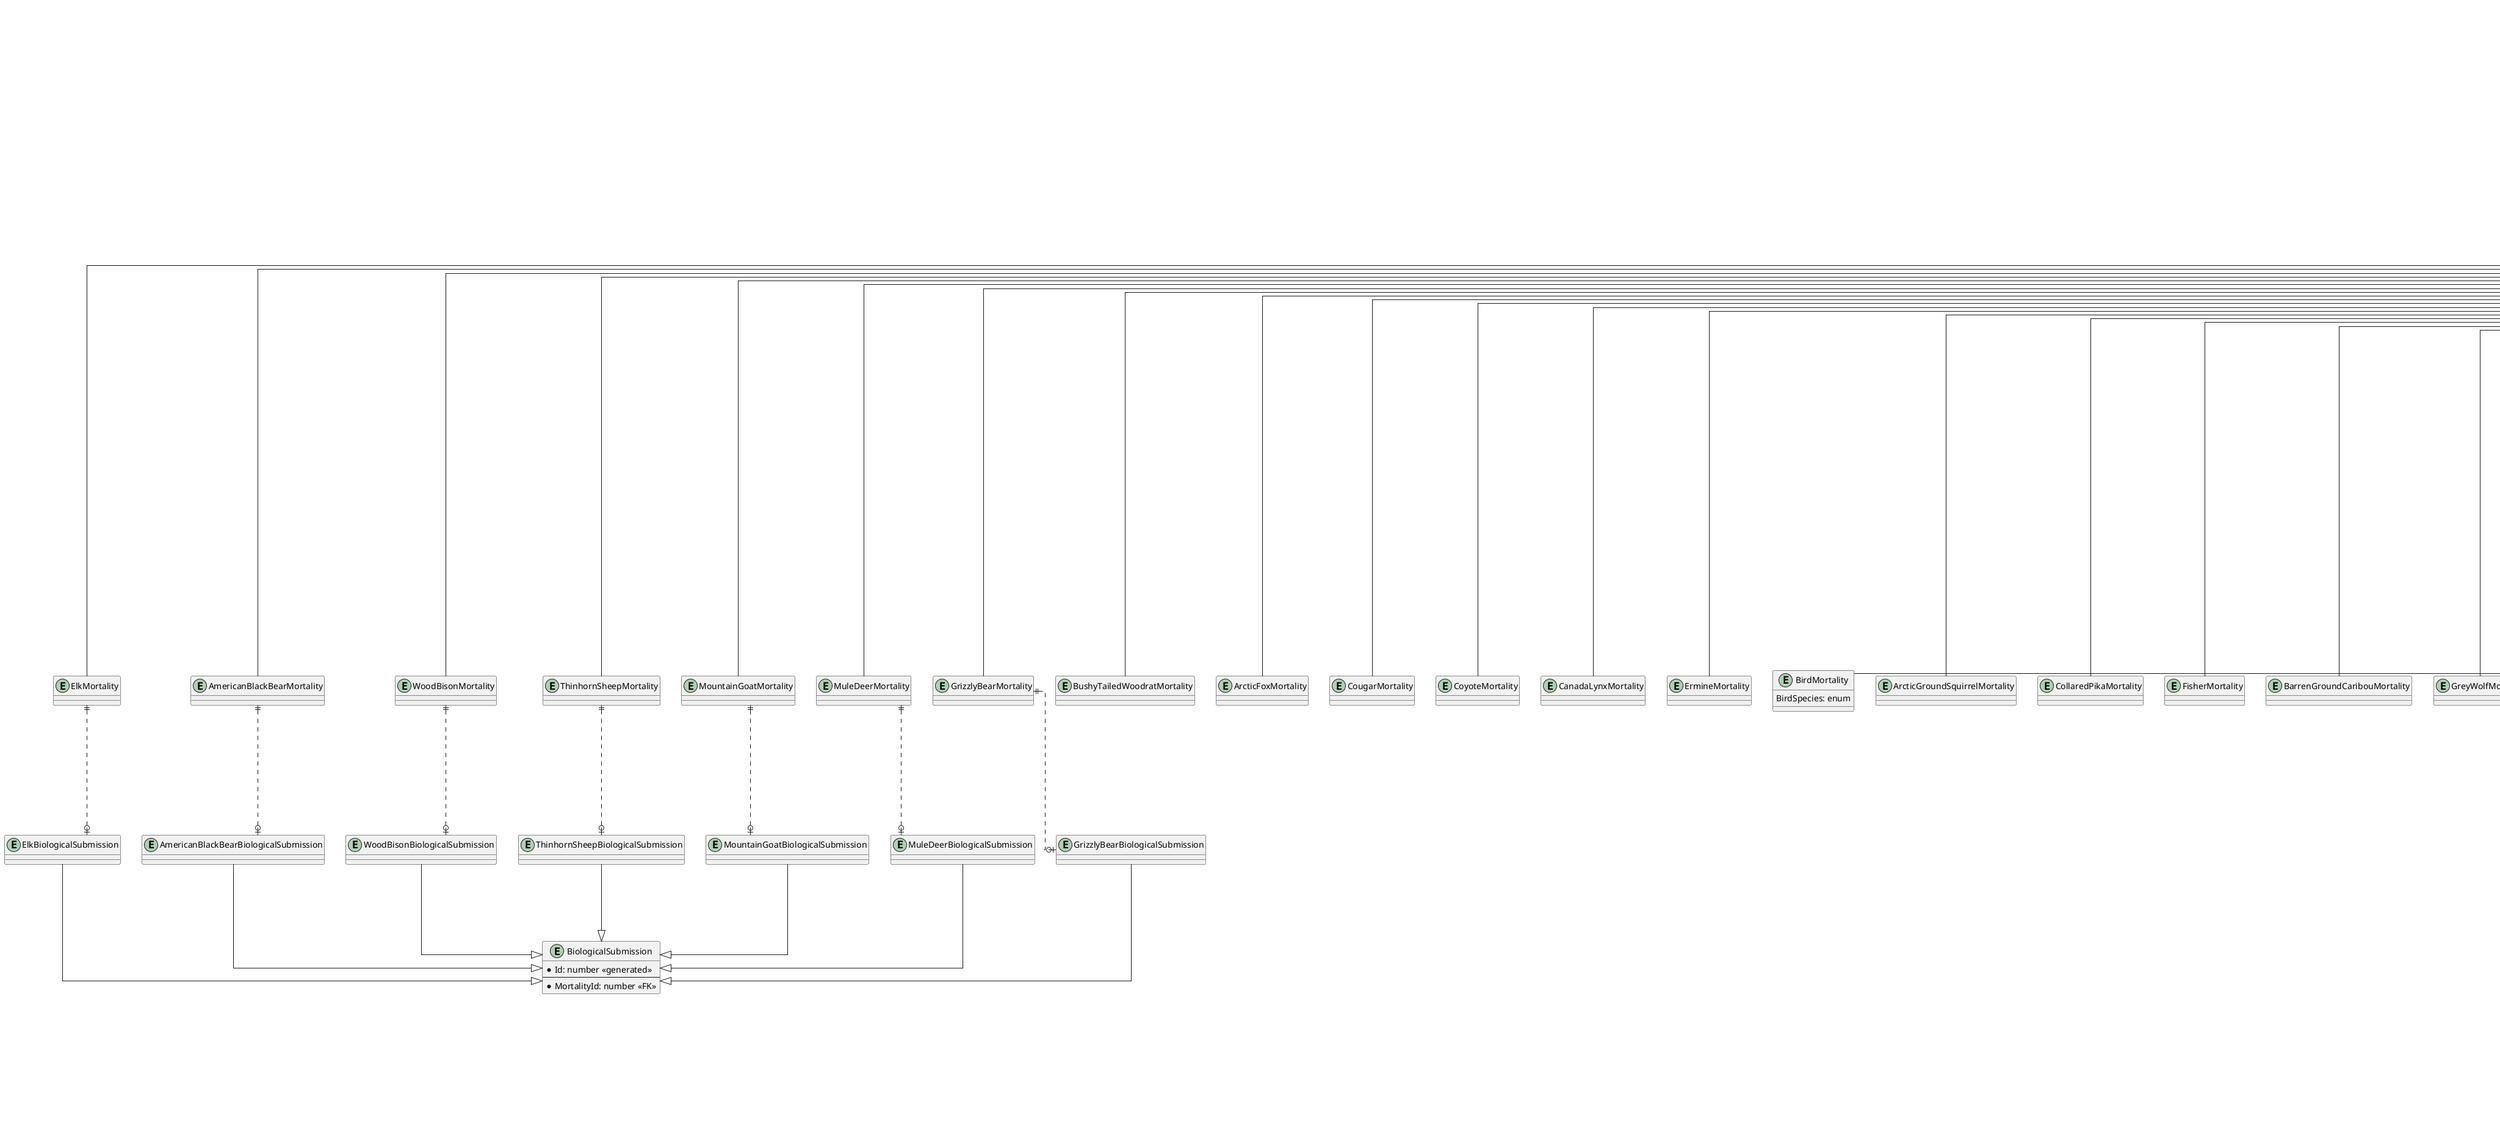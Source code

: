 @startuml logical-erd
'!theme spacelab
title Logical ERD

' avoid problems with angled crows feet
skinparam linetype ortho

' Entities

together {

    entity "HarvestReport" as harvest_report {
        *Id: number <<generated>>
        --
        *DateStarted: datetime
        *DateCompleted: datetime
        *IsComplete: bool
    }
    entity "HuntedHarvestReport" as hunted_harvest_report {
        GameManagementAreaSpeciesId: number <<FK>>
        SealId: number <<FK>>
        TemporarySealNumber: string
        *Landmark: string
    }
    entity "TrappedHarvestReport" as trapped_harvest_report {
        LicenceId: number <<FK>>
    }
}

together {
    entity "Mortality" as mortality {
        *Id: number <<generated>>
        --
        *ReporterId: number <<FK>>
        *Sex: enum
        Latitude: number
        Longitude: number
    }
    entity "BirdMortality" as bird_mortality {
        BirdSpecies: enum
    }
    entity "AmericanBeaverMortality" as americanbeaver_mortality {

    }
    entity "AmericanBlackBearMortality" as americanblackbear_mortality {

    }
    entity "AmericanMartinMortality" as americanmartin_mortality {

    }
    entity "AmericanMinkMortality" as americanmink_mortality {

    }
    entity "ArcticFoxMortality" as arcticfox_mortality {

    }
    entity "ArcticGroundSquirrelMortality" as arcticgroundsquirrel_mortality {

    }
    entity "BarrenGroundCaribouMortality" as barrengroundcaribou_mortality {

    }
    entity "BushyTailedWoodratMortality" as bushytailedwoodrat_mortality {

    }
    entity "CanadaLynxMortality" as canadalynx_mortality {

    }
    entity "CollaredPikaMortality" as collaredpika_mortality {

    }
    entity "CougarMortality" as cougar_mortality {

    }
    entity "CoyoteMortality" as coyote_mortality {

    }
    entity "ElkMortality" as elk_mortality {

    }
    entity "ErmineMortality" as ermine_mortality {

    }
    entity "FisherMortality" as fisher_mortality {

    }
    entity "GreyWolfMortality" as greywolf_mortality {

    }
    entity "GrizzlyBearMortality" as grizzlybear_mortality {

    }
    entity "HoaryMarmotMortality" as hoarymarmot_mortality {

    }
    entity "LeastChipmunkMortality" as leastchipmunk_mortality {

    }
    entity "LeastWeaselMortality" as leastweasel_mortality {

    }
    entity "LemmingMortality" as lemming_mortality {

    }
    entity "LittleBrownBatMortality" as littlebrownbat_mortality {

    }
    entity "MeadowJumpingMouseMortality" as meadowjumpingmouse_mortality {

    }
    entity "MooseMortality" as moose_mortality {

    }
    entity "MountainGoatMortality" as mountaingoat_mortality {

    }
    entity "MuleDeerMortality" as muledeer_mortality {

    }
    entity "MuskoxMortality" as muskox_mortality {

    }
    entity "MuskratMortality" as muskrat_mortality {

    }
    entity "NorthAmericanDeerMouseMortality" as northamericandeermouse_mortality {

    }
    entity "NorthAmericanPorcupineMortality" as northamericanporcupine_mortality {

    }
    entity "NorthernFlyingSquirrelMortality" as northernflyingsquirrel_mortality {

    }
    entity "NorthernLongEaredBatMortality" as northernlongearedbat_mortality {

    }
    entity "NorthernRiverOtterMortality" as northernriverotter_mortality {

    }
    entity "PolarBearMortality" as polarbear_mortality {

    }
    entity "RedFoxMortality" as redfox_mortality {

    }
    entity "RedSquirrelMortality" as redsquirrel_mortality {

    }
    entity "ShrewMortality" as shrew_mortality {

    }
    entity "SnowshoeHareMortality" as snowshoehare_mortality {

    }
    entity "ThinhornSheepMortality" as thinhornsheep_mortality {

    }
    entity "VoleMortality" as vole_mortality {

    }
    entity "WolverineMortality" as wolverine_mortality {

    }
    entity "WoodBisonMortality" as woodbison_mortality {

    }
    entity "WoodchuckMortality" as woodchuck_mortality {

    }
    entity "WoodlandCaribouMortality" as woodlandcaribou_mortality {

    }
}

'together {
    entity "BiologicalSubmission" as biological_submission {
        *Id: number <<generated>>
        --
        *MortalityId: number <<FK>>
    }
    entity "AmericanBlackBearBiologicalSubmission" as americanblackbearbiological_submission {

    }
    entity "ElkBiologicalSubmission" as elkbiological_submission {

        }
    entity "GrizzlyBearBiologicalSubmission" as grizzlybearbiological_submission {

        }
    entity "MountainGoatBiologicalSubmission" as mountaingoatbiological_submission {

        }
    entity "MuleDeerBiologicalSubmission" as muledeerbiological_submission {

        }
    entity "ThinhornSheepBiologicalSubmission" as thinhornsheepbiological_submission {

        }
    entity "WoodBisonBiologicalSubmission" as woodbisonbiological_submission {

        }
'}

together {
    entity "Reporter" as reporter {
        *Id: number <<generated>>
    }

    entity "ConservationOfficer" as conservation_officer {
        *BadgeNumber: string
    }

    together {
        entity "Client" as client {
            *EnvClientId: string
        }

    together {
            entity "Licence" as licence {
                *Id: number <<generated>>
                --
                *ClientId: number <<FK>>
                *Number: string
                *StartDate: date
                *EndDate: date
                *PosseId: number <<shadow>>
            }

            entity "HuntingLicence" as hunting_licence {

            }

            entity "HuntingPermit" as hunting_permit {

            }

            entity "PermitHuntAuthorization" as permit_hunt_authorization {

            }

            entity "SpecialGuideLicence" as special_guide_licence {

            }

            entity "TrappingLicence" as trapping_licence {

            }
    }

        entity "Seal" as seal {
            *Id: number <<generated>>
            --
            *LicenceId: number <<FK>>
            *PosseId: number <<shadow>>
        }
    }
}

entity "GameManagementArea" as game_management_area {
    *Id: number <<generated>>
    --
    *Zone: string
    *Subzone: string
    Area: string <<computed>>
}

entity "GameManagementAreaSpecies" as game_management_area_species {
    *Id: number <<generated>>
    --
    *GameManagementAreaId: number <<FK>>
    *HuntedSpeciesWithGameManagementArea: enum
}

entity "GameManagementAreaSchedule" as game_management_area_schedule {
    *Id: number <<generated>>
    --
    *GameManagementAreaSpeciesId: number <<FK>>
    *GameManagementAreaStatus: enum
    *PeriodStart: date
    *PeriodEnd: date
}

entity "GameManagementUnit" as game_management_unit {
    *Id: number <<generated>>
    --
    *Name: string
    *Number: string
    *ActiveFrom: date
    *ActiveTo: date
}

' Inheritance

harvest_report <|-- hunted_harvest_report
harvest_report <|-- trapped_harvest_report

reporter <|-- client
reporter <|-- conservation_officer

mortality <|-- americanbeaver_mortality
mortality <|-- americanblackbear_mortality
mortality <|-- americanmartin_mortality
mortality <|-- americanmink_mortality
mortality <|-- arcticfox_mortality
mortality <|-- arcticgroundsquirrel_mortality
mortality <|-- barrengroundcaribou_mortality
mortality <|-- bushytailedwoodrat_mortality
mortality <|-- canadalynx_mortality
mortality <|-- collaredpika_mortality
mortality <|-- cougar_mortality
mortality <|-- coyote_mortality
mortality <|-- elk_mortality
mortality <|-- ermine_mortality
mortality <|-- fisher_mortality
mortality <|-- greywolf_mortality
mortality <|-- grizzlybear_mortality
mortality <|-- hoarymarmot_mortality
mortality <|-- leastchipmunk_mortality
mortality <|-- leastweasel_mortality
mortality <|-- lemming_mortality
mortality <|-- littlebrownbat_mortality
mortality <|-- meadowjumpingmouse_mortality
mortality <|-- moose_mortality
mortality <|-- mountaingoat_mortality
mortality <|-- muledeer_mortality
mortality <|-- muskox_mortality
mortality <|-- muskrat_mortality
mortality <|-- northamericandeermouse_mortality
mortality <|-- northamericanporcupine_mortality
mortality <|-- northernflyingsquirrel_mortality
mortality <|-- northernlongearedbat_mortality
mortality <|-- northernriverotter_mortality
mortality <|-- polarbear_mortality
mortality <|-- redfox_mortality
mortality <|-- redsquirrel_mortality
mortality <|-- shrew_mortality
mortality <|-- snowshoehare_mortality
mortality <|-- thinhornsheep_mortality
mortality <|-- vole_mortality
mortality <|-- wolverine_mortality
mortality <|-- woodbison_mortality
mortality <|-- woodchuck_mortality
mortality <|-- woodlandcaribou_mortality
mortality <|-- bird_mortality

biological_submission <|-up- americanblackbearbiological_submission
biological_submission <|-up- elkbiological_submission
biological_submission <|-up- grizzlybearbiological_submission
biological_submission <|-up- mountaingoatbiological_submission
biological_submission <|-up- muledeerbiological_submission
biological_submission <|-up- thinhornsheepbiological_submission
biological_submission <|-up- woodbisonbiological_submission

licence <|-- hunting_licence
licence <|-- hunting_permit
licence <|-- permit_hunt_authorization
licence <|-- special_guide_licence
licence <|-- trapping_licence

' Relationships

hunted_harvest_report }o..|| game_management_area_species
hunted_harvest_report |o..|| seal
trapped_harvest_report }o..|| trapping_licence

mortality }o.right.|| reporter
mortality ||..o| hunted_harvest_report

americanblackbearbiological_submission |o.up.|| americanblackbear_mortality
elkbiological_submission |o.up.|| elk_mortality
grizzlybearbiological_submission |o.up.|| grizzlybear_mortality
mountaingoatbiological_submission |o.up.|| mountaingoat_mortality
muledeerbiological_submission |o.up.|| muledeer_mortality
thinhornsheepbiological_submission |o.up.|| thinhornsheep_mortality
woodbisonbiological_submission |o.up.|| woodbison_mortality

client ||..o{ licence
hunting_licence ||..o{ seal

game_management_area ||..{ game_management_area_species
game_management_area_species ||..{ game_management_area_schedule
game_management_unit }..{ game_management_area_species

' Enums

enum "AllSpecies" as all_species {
    Uninitialized
    AmericanBeaver
    AmericanBlackBear
    AmericanMartin
    AmericanMink
    ArcticFox
    ArcticGroundSquirrel
    BarrenGroundCaribou
    BushyTailedWoodrat
    CanadaLynx
    CollaredPika
    Cougar
    Coyote
    Elk
    Ermine
    Fisher
    GreyWolf
    GrizzlyBear
    HoaryMarmot
    LeastChipmunk
    LeastWeasel
    Lemming
    LittleBrownBat
    MeadowJumpingMouse
    Moose
    MountainGoat
    MuleDeer
    Muskox
    Muskrat
    NorthAmericanDeerMouse
    NorthAmericanPorcupine
    NorthernFlyingSquirrel
    NorthernLongEaredBat
    NorthernRiverOtter
    PolarBear
    RedFox
    RedSquirrel
    Shrew
    SnowshoeHare
    ThinhornSheep
    Vole
    Wolverine
    WoodBison
    Woodchuck
    WoodlandCaribou
}

enum "BirdSpecies" as bird_species {

}

enum "HuntedSpecies" as hunted_species {
    Uninitialized
    AmericanBlackBear
    BarrenGroundCaribou
    Coyote
    Elk
    GreyWolf
    GrizzlyBear
    Moose
    MountainGoat
    MuleDeer
    ThinhornSheep
    Wolverine
    WoodBison
    WoodlandCaribou
}

enum "HuntedSpeciesWithGameManagementArea" as hunted_species_with_gma {
    Uninitialized
    AmericanBlackBear
    BarrenGroundCaribou
    GrizzlyBear
    Moose
    MountainGoat
    MuleDeer
    ThinhornSheep
    WoodBison
    WoodlandCaribou
}

enum "TrappedSpecies" as trapped_species {
    Uninitialized
    GreyWolf
    Wolverine
}

enum "GameManagementAreaStatus" as gma_status {
    Uninitialized
    Closed
    Open
    OpenPermitRequired
}

enum "HarvestType" as harvest_type {
    Uninitialized

}

enum "Sex" as sex {
    Uninitialized
    Female
    Male
    Unknown
}
@enduml
